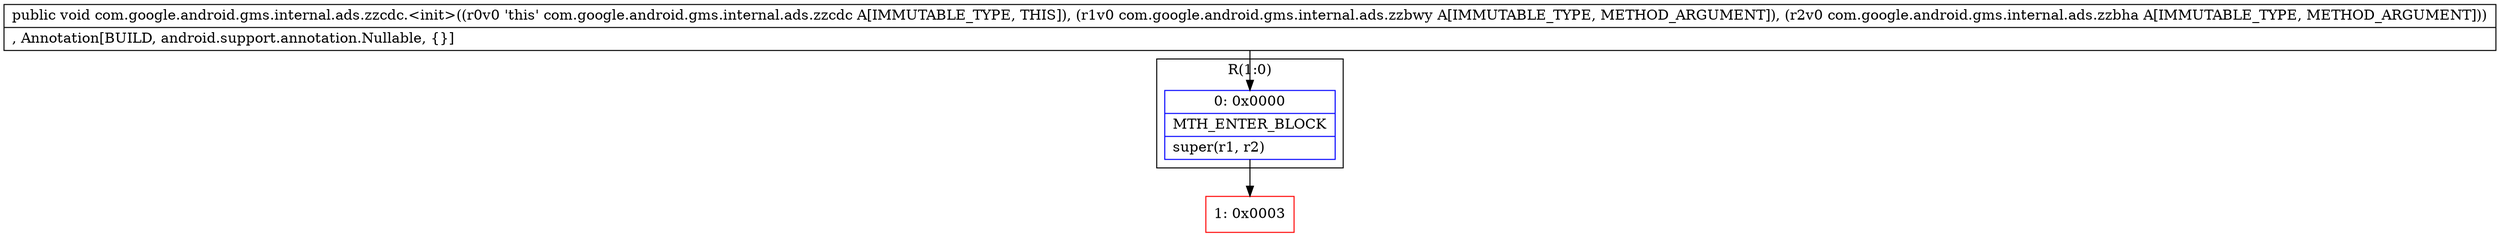 digraph "CFG forcom.google.android.gms.internal.ads.zzcdc.\<init\>(Lcom\/google\/android\/gms\/internal\/ads\/zzbwy;Lcom\/google\/android\/gms\/internal\/ads\/zzbha;)V" {
subgraph cluster_Region_1791524000 {
label = "R(1:0)";
node [shape=record,color=blue];
Node_0 [shape=record,label="{0\:\ 0x0000|MTH_ENTER_BLOCK\l|super(r1, r2)\l}"];
}
Node_1 [shape=record,color=red,label="{1\:\ 0x0003}"];
MethodNode[shape=record,label="{public void com.google.android.gms.internal.ads.zzcdc.\<init\>((r0v0 'this' com.google.android.gms.internal.ads.zzcdc A[IMMUTABLE_TYPE, THIS]), (r1v0 com.google.android.gms.internal.ads.zzbwy A[IMMUTABLE_TYPE, METHOD_ARGUMENT]), (r2v0 com.google.android.gms.internal.ads.zzbha A[IMMUTABLE_TYPE, METHOD_ARGUMENT]))  | , Annotation[BUILD, android.support.annotation.Nullable, \{\}]\l}"];
MethodNode -> Node_0;
Node_0 -> Node_1;
}

